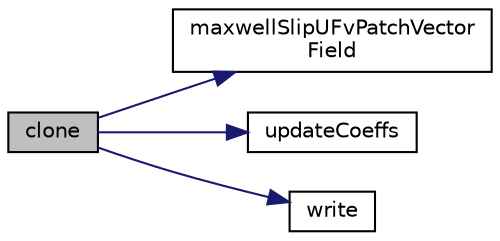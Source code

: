 digraph "clone"
{
  bgcolor="transparent";
  edge [fontname="Helvetica",fontsize="10",labelfontname="Helvetica",labelfontsize="10"];
  node [fontname="Helvetica",fontsize="10",shape=record];
  rankdir="LR";
  Node14 [label="clone",height=0.2,width=0.4,color="black", fillcolor="grey75", style="filled", fontcolor="black"];
  Node14 -> Node15 [color="midnightblue",fontsize="10",style="solid",fontname="Helvetica"];
  Node15 [label="maxwellSlipUFvPatchVector\lField",height=0.2,width=0.4,color="black",URL="$a32981.html#abb11cad06651de096eda7ec984d48604",tooltip="Construct from patch and internal field. "];
  Node14 -> Node16 [color="midnightblue",fontsize="10",style="solid",fontname="Helvetica"];
  Node16 [label="updateCoeffs",height=0.2,width=0.4,color="black",URL="$a32981.html#a578f7c989cf81854d45213ec3ee3062a",tooltip="Update the coefficients associated with the patch field. "];
  Node14 -> Node17 [color="midnightblue",fontsize="10",style="solid",fontname="Helvetica"];
  Node17 [label="write",height=0.2,width=0.4,color="black",URL="$a32981.html#aee7d874639b15522c4b683f23bbff5fd",tooltip="Write. "];
}

